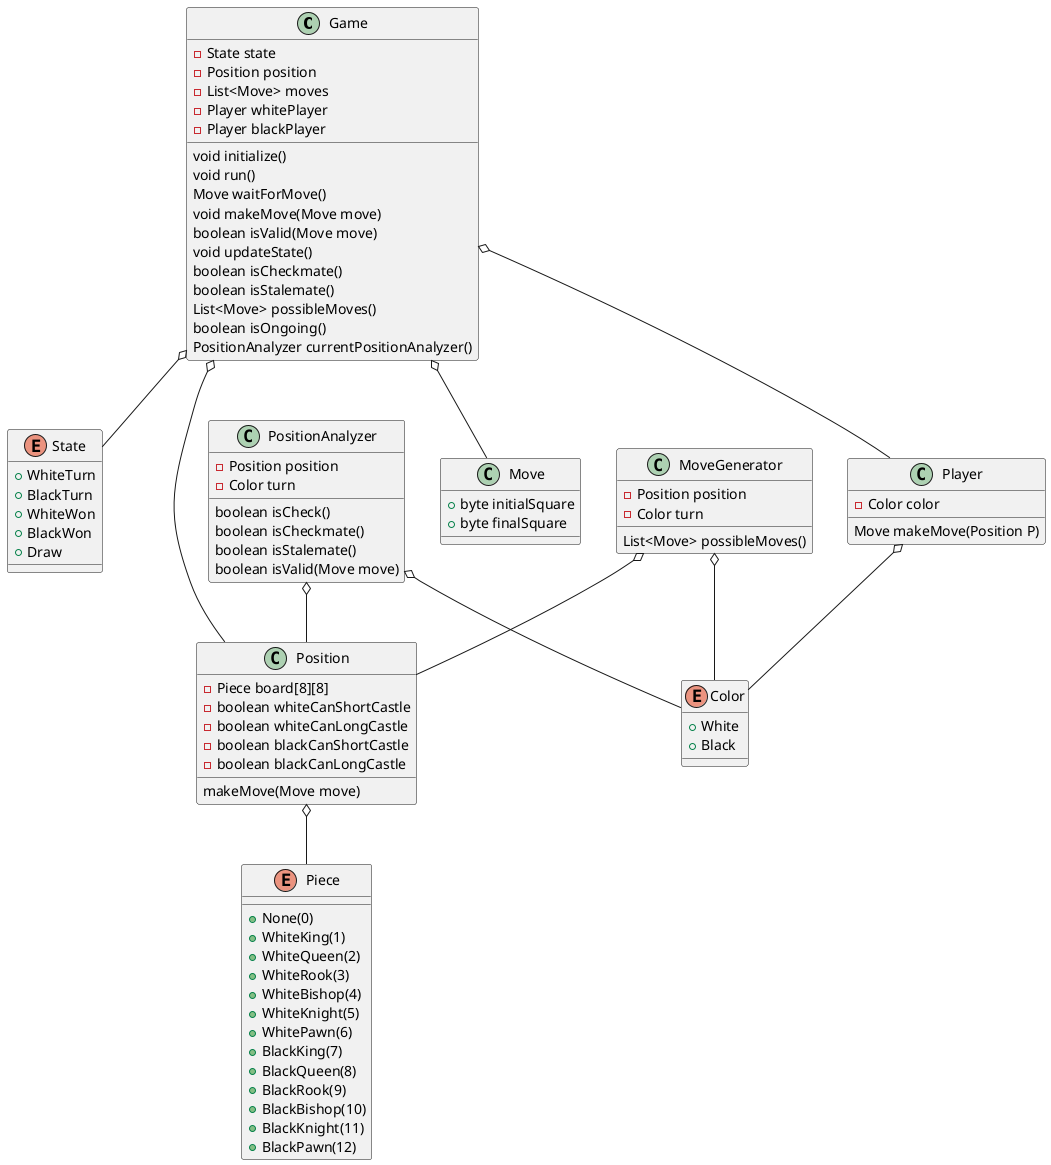 @startuml
class Game {
    - State state
    - Position position
    - List<Move> moves
    - Player whitePlayer
    - Player blackPlayer

}
Game : void initialize()
Game : void run()
Game : Move waitForMove()
Game : void makeMove(Move move)
Game : boolean isValid(Move move)
Game : void updateState()
Game : boolean isCheckmate()
Game : boolean isStalemate()
Game : List<Move> possibleMoves()
Game : boolean isOngoing()
Game : PositionAnalyzer currentPositionAnalyzer()

Game o-- Position
Game o-- State
Game o-- Player
Game o-- Move

class Position {
    - Piece board[8][8]
    - boolean whiteCanShortCastle
    - boolean whiteCanLongCastle
    - boolean blackCanShortCastle
    - boolean blackCanLongCastle
}
Position : makeMove(Move move)

Position o-- Piece

class PositionAnalyzer {
    - Position position
    - Color turn
}
PositionAnalyzer : boolean isCheck()
PositionAnalyzer : boolean isCheckmate()
PositionAnalyzer : boolean isStalemate()
PositionAnalyzer : boolean isValid(Move move)

PositionAnalyzer o-- Position
PositionAnalyzer o-- Color

class MoveGenerator {
    - Position position
    - Color turn
}
MoveGenerator : List<Move> possibleMoves()

MoveGenerator o-- Position
MoveGenerator o-- Color


class Player {
    - Color color
}
Player : Move makeMove(Position P)

Player o-- Color



class Move {
    + byte initialSquare
    + byte finalSquare
}

enum State {
    + WhiteTurn
    + BlackTurn
    + WhiteWon
    + BlackWon
    + Draw
}

enum Piece {
    + None(0)
    + WhiteKing(1)
    + WhiteQueen(2)
    + WhiteRook(3)
    + WhiteBishop(4)
    + WhiteKnight(5)
    + WhitePawn(6)
    + BlackKing(7)
    + BlackQueen(8)
    + BlackRook(9)
    + BlackBishop(10)
    + BlackKnight(11)
    + BlackPawn(12)
}

enum Color {
    + White
    + Black
}

@enduml